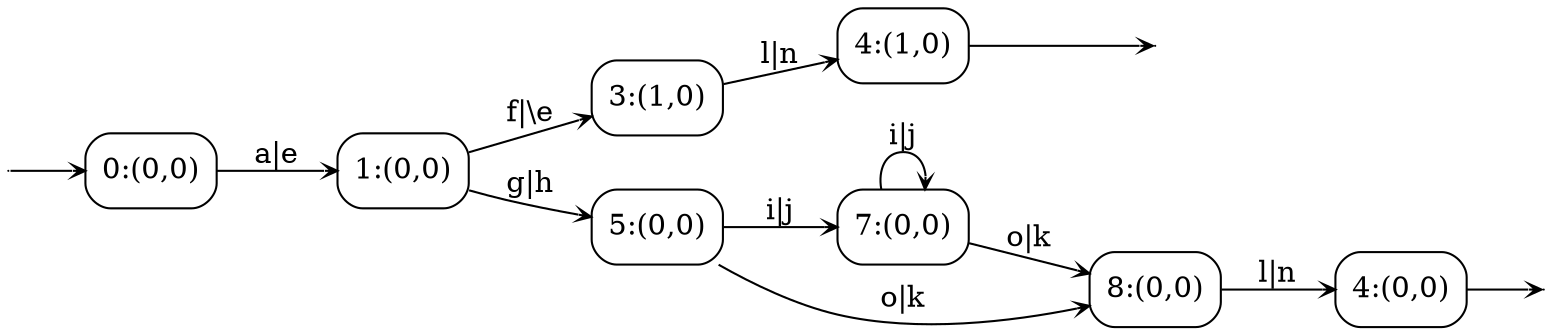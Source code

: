 digraph
{
  vcsn_context = "[afgilo]? × [ehjkn]? → ℤ"
  rankdir = LR
  edge [arrowhead = vee, arrowsize = .6]
  {
    node [shape = point, width = 0]
    I0
    F6
    F7
  }
  {
    node [shape = circle, style = rounded, width = 0.5]
    0 [label = "0:(0,0)", shape = box]
    1 [label = "1:(0,0)", shape = box]
    2 [label = "3:(1,0)", shape = box]
    3 [label = "5:(0,0)", shape = box]
    4 [label = "7:(0,0)", shape = box]
    5 [label = "8:(0,0)", shape = box]
    6 [label = "4:(0,0)", shape = box]
    7 [label = "4:(1,0)", shape = box]
  }
  I0 -> 0
  0 -> 1 [label = "a|e"]
  1 -> 2 [label = "f|\\e"]
  1 -> 3 [label = "g|h"]
  2 -> 7 [label = "l|n"]
  3 -> 4 [label = "i|j"]
  3 -> 5 [label = "o|k"]
  4 -> 4 [label = "i|j"]
  4 -> 5 [label = "o|k"]
  5 -> 6 [label = "l|n"]
  6 -> F6
  7 -> F7
}
